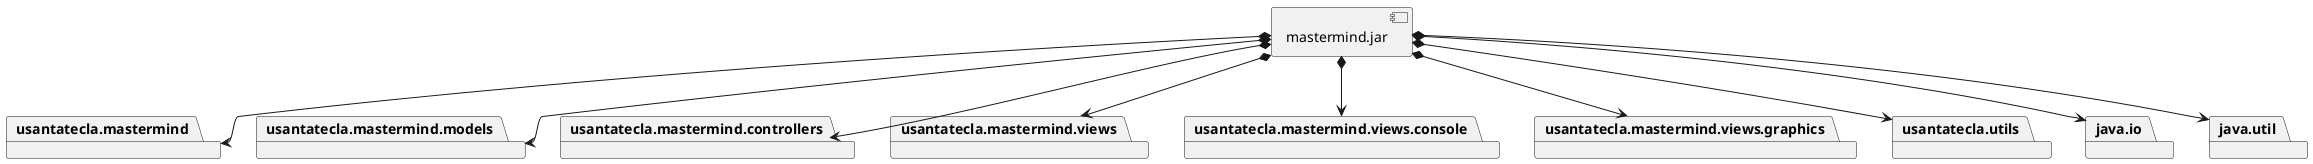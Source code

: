 @startuml desarrollo_implementacion
package "  "  as usantatecla.mastermind {
}
package "  "  as usantatecla.mastermind.models {
}
package "  "  as usantatecla.mastermind.controllers{
}
package "  "  as usantatecla.mastermind.views {
}
package "  "  as usantatecla.mastermind.views.console {
}
package "  "  as usantatecla.mastermind.views.graphics {
}
package "  "  as usantatecla.utils {
}
package "  "  as java.io {
}
package "  "  as java.util {
}

[mastermind.jar] as jar

jar *--> usantatecla.mastermind
jar *--> usantatecla.mastermind.models
jar *--> usantatecla.mastermind.controllers
jar *--> usantatecla.mastermind.views
jar *--> usantatecla.mastermind.views.console
jar *--> usantatecla.mastermind.views.graphics
jar *--> usantatecla.utils
jar *--> java.io
jar *--> java.util
@enduml

@startuml despliegue_fisica
node node #DDDDDD [
<b>Personal Computer</b>
----
]

[ mastermind.jar ] as component

node *--> component
@enduml
